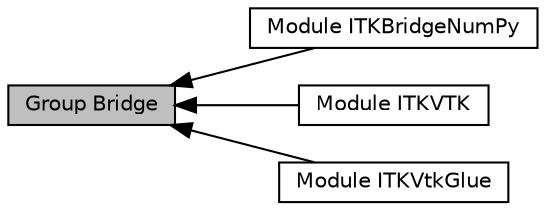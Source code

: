 digraph "Group Bridge"
{
  edge [fontname="Helvetica",fontsize="10",labelfontname="Helvetica",labelfontsize="10"];
  node [fontname="Helvetica",fontsize="10",shape=box];
  rankdir=LR;
  Node1 [label="Group Bridge",height=0.2,width=0.4,color="black", fillcolor="grey75", style="filled", fontcolor="black",tooltip=" "];
  Node2 [label="Module ITKBridgeNumPy",height=0.2,width=0.4,color="black", fillcolor="white", style="filled",URL="$group__ITKBridgeNumPy.html",tooltip=" "];
  Node3 [label="Module ITKVTK",height=0.2,width=0.4,color="black", fillcolor="white", style="filled",URL="$group__ITKVTK.html",tooltip=" "];
  Node4 [label="Module ITKVtkGlue",height=0.2,width=0.4,color="black", fillcolor="white", style="filled",URL="$group__ITKVtkGlue.html",tooltip=" "];
  Node1->Node2 [shape=plaintext, dir="back", style="solid"];
  Node1->Node3 [shape=plaintext, dir="back", style="solid"];
  Node1->Node4 [shape=plaintext, dir="back", style="solid"];
}
